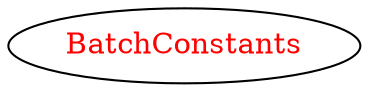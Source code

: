 digraph dependencyGraph {
 concentrate=true;
 ranksep="2.0";
 rankdir="LR"; 
 splines="ortho";
"BatchConstants" [fontcolor="red"];
}